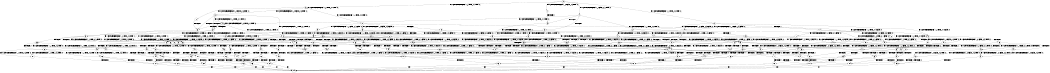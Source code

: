 digraph BCG {
size = "7, 10.5";
center = TRUE;
node [shape = circle];
0 [peripheries = 2];
0 -> 1 [label = "EX !0 !ATOMIC_EXCH_BRANCH (1, +0, FALSE, +0, 3, TRUE) !:0:"];
0 -> 2 [label = "EX !1 !ATOMIC_EXCH_BRANCH (1, +1, TRUE, +0, 2, TRUE) !:0:"];
0 -> 3 [label = "EX !2 !ATOMIC_EXCH_BRANCH (1, +0, TRUE, +0, 1, TRUE) !:0:"];
0 -> 4 [label = "EX !0 !ATOMIC_EXCH_BRANCH (1, +0, FALSE, +0, 3, TRUE) !:0:"];
1 -> 5 [label = "TERMINATE !0"];
2 -> 6 [label = "EX !0 !ATOMIC_EXCH_BRANCH (1, +0, FALSE, +0, 3, FALSE) !:0:"];
2 -> 7 [label = "TERMINATE !1"];
2 -> 8 [label = "EX !2 !ATOMIC_EXCH_BRANCH (1, +0, TRUE, +0, 1, FALSE) !:0:"];
2 -> 9 [label = "EX !0 !ATOMIC_EXCH_BRANCH (1, +0, FALSE, +0, 3, FALSE) !:0:"];
3 -> 10 [label = "EX !0 !ATOMIC_EXCH_BRANCH (1, +0, FALSE, +0, 3, TRUE) !:0:"];
3 -> 11 [label = "EX !1 !ATOMIC_EXCH_BRANCH (1, +1, TRUE, +0, 2, TRUE) !:0:"];
3 -> 12 [label = "EX !0 !ATOMIC_EXCH_BRANCH (1, +0, FALSE, +0, 3, TRUE) !:0:"];
3 -> 3 [label = "EX !2 !ATOMIC_EXCH_BRANCH (1, +0, TRUE, +0, 1, TRUE) !:0:"];
4 -> 5 [label = "TERMINATE !0"];
4 -> 13 [label = "TERMINATE !0"];
4 -> 14 [label = "EX !1 !ATOMIC_EXCH_BRANCH (1, +1, TRUE, +0, 2, TRUE) !:0:"];
4 -> 15 [label = "EX !2 !ATOMIC_EXCH_BRANCH (1, +0, TRUE, +0, 1, TRUE) !:0:"];
5 -> 16 [label = "EX !1 !ATOMIC_EXCH_BRANCH (1, +1, TRUE, +0, 2, TRUE) !:1:"];
6 -> 17 [label = "EX !0 !ATOMIC_EXCH_BRANCH (1, +1, TRUE, +0, 3, FALSE) !:0:"];
7 -> 18 [label = "EX !0 !ATOMIC_EXCH_BRANCH (1, +0, FALSE, +0, 3, FALSE) !:0:"];
7 -> 19 [label = "EX !2 !ATOMIC_EXCH_BRANCH (1, +0, TRUE, +0, 1, FALSE) !:0:"];
7 -> 20 [label = "EX !0 !ATOMIC_EXCH_BRANCH (1, +0, FALSE, +0, 3, FALSE) !:0:"];
8 -> 21 [label = "EX !0 !ATOMIC_EXCH_BRANCH (1, +0, FALSE, +0, 3, TRUE) !:0:"];
8 -> 22 [label = "TERMINATE !1"];
8 -> 23 [label = "TERMINATE !2"];
8 -> 24 [label = "EX !0 !ATOMIC_EXCH_BRANCH (1, +0, FALSE, +0, 3, TRUE) !:0:"];
9 -> 17 [label = "EX !0 !ATOMIC_EXCH_BRANCH (1, +1, TRUE, +0, 3, FALSE) !:0:"];
9 -> 25 [label = "TERMINATE !1"];
9 -> 26 [label = "EX !2 !ATOMIC_EXCH_BRANCH (1, +0, TRUE, +0, 1, FALSE) !:0:"];
9 -> 27 [label = "EX !0 !ATOMIC_EXCH_BRANCH (1, +1, TRUE, +0, 3, FALSE) !:0:"];
10 -> 28 [label = "TERMINATE !0"];
11 -> 29 [label = "EX !0 !ATOMIC_EXCH_BRANCH (1, +0, FALSE, +0, 3, FALSE) !:0:"];
11 -> 30 [label = "TERMINATE !1"];
11 -> 31 [label = "EX !0 !ATOMIC_EXCH_BRANCH (1, +0, FALSE, +0, 3, FALSE) !:0:"];
11 -> 8 [label = "EX !2 !ATOMIC_EXCH_BRANCH (1, +0, TRUE, +0, 1, FALSE) !:0:"];
12 -> 28 [label = "TERMINATE !0"];
12 -> 32 [label = "TERMINATE !0"];
12 -> 33 [label = "EX !1 !ATOMIC_EXCH_BRANCH (1, +1, TRUE, +0, 2, TRUE) !:0:"];
12 -> 15 [label = "EX !2 !ATOMIC_EXCH_BRANCH (1, +0, TRUE, +0, 1, TRUE) !:0:"];
13 -> 16 [label = "EX !1 !ATOMIC_EXCH_BRANCH (1, +1, TRUE, +0, 2, TRUE) !:1:"];
13 -> 34 [label = "EX !2 !ATOMIC_EXCH_BRANCH (1, +0, TRUE, +0, 1, TRUE) !:1:"];
13 -> 35 [label = "EX !1 !ATOMIC_EXCH_BRANCH (1, +1, TRUE, +0, 2, TRUE) !:1:"];
14 -> 36 [label = "TERMINATE !0"];
14 -> 37 [label = "TERMINATE !1"];
14 -> 38 [label = "TERMINATE !0"];
14 -> 39 [label = "EX !2 !ATOMIC_EXCH_BRANCH (1, +0, TRUE, +0, 1, FALSE) !:0:"];
15 -> 28 [label = "TERMINATE !0"];
15 -> 32 [label = "TERMINATE !0"];
15 -> 33 [label = "EX !1 !ATOMIC_EXCH_BRANCH (1, +1, TRUE, +0, 2, TRUE) !:0:"];
15 -> 15 [label = "EX !2 !ATOMIC_EXCH_BRANCH (1, +0, TRUE, +0, 1, TRUE) !:0:"];
16 -> 40 [label = "TERMINATE !1"];
17 -> 36 [label = "TERMINATE !0"];
18 -> 41 [label = "EX !0 !ATOMIC_EXCH_BRANCH (1, +1, TRUE, +0, 3, FALSE) !:0:"];
19 -> 42 [label = "EX !0 !ATOMIC_EXCH_BRANCH (1, +0, FALSE, +0, 3, TRUE) !:0:"];
19 -> 43 [label = "TERMINATE !2"];
19 -> 44 [label = "EX !0 !ATOMIC_EXCH_BRANCH (1, +0, FALSE, +0, 3, TRUE) !:0:"];
20 -> 41 [label = "EX !0 !ATOMIC_EXCH_BRANCH (1, +1, TRUE, +0, 3, FALSE) !:0:"];
20 -> 45 [label = "EX !2 !ATOMIC_EXCH_BRANCH (1, +0, TRUE, +0, 1, FALSE) !:0:"];
20 -> 46 [label = "EX !0 !ATOMIC_EXCH_BRANCH (1, +1, TRUE, +0, 3, FALSE) !:0:"];
21 -> 47 [label = "TERMINATE !0"];
22 -> 42 [label = "EX !0 !ATOMIC_EXCH_BRANCH (1, +0, FALSE, +0, 3, TRUE) !:0:"];
22 -> 43 [label = "TERMINATE !2"];
22 -> 44 [label = "EX !0 !ATOMIC_EXCH_BRANCH (1, +0, FALSE, +0, 3, TRUE) !:0:"];
23 -> 48 [label = "EX !0 !ATOMIC_EXCH_BRANCH (1, +0, FALSE, +0, 3, TRUE) !:0:"];
23 -> 49 [label = "TERMINATE !1"];
23 -> 50 [label = "EX !0 !ATOMIC_EXCH_BRANCH (1, +0, FALSE, +0, 3, TRUE) !:0:"];
24 -> 47 [label = "TERMINATE !0"];
24 -> 51 [label = "TERMINATE !1"];
24 -> 52 [label = "TERMINATE !2"];
24 -> 53 [label = "TERMINATE !0"];
25 -> 41 [label = "EX !0 !ATOMIC_EXCH_BRANCH (1, +1, TRUE, +0, 3, FALSE) !:0:"];
25 -> 45 [label = "EX !2 !ATOMIC_EXCH_BRANCH (1, +0, TRUE, +0, 1, FALSE) !:0:"];
25 -> 46 [label = "EX !0 !ATOMIC_EXCH_BRANCH (1, +1, TRUE, +0, 3, FALSE) !:0:"];
26 -> 54 [label = "EX !0 !ATOMIC_EXCH_BRANCH (1, +1, TRUE, +0, 3, TRUE) !:0:"];
26 -> 55 [label = "TERMINATE !1"];
26 -> 56 [label = "TERMINATE !2"];
26 -> 57 [label = "EX !0 !ATOMIC_EXCH_BRANCH (1, +1, TRUE, +0, 3, TRUE) !:0:"];
27 -> 36 [label = "TERMINATE !0"];
27 -> 37 [label = "TERMINATE !1"];
27 -> 38 [label = "TERMINATE !0"];
27 -> 39 [label = "EX !2 !ATOMIC_EXCH_BRANCH (1, +0, TRUE, +0, 1, FALSE) !:0:"];
28 -> 58 [label = "EX !1 !ATOMIC_EXCH_BRANCH (1, +1, TRUE, +0, 2, TRUE) !:1:"];
29 -> 59 [label = "EX !0 !ATOMIC_EXCH_BRANCH (1, +1, TRUE, +0, 3, FALSE) !:0:"];
30 -> 60 [label = "EX !0 !ATOMIC_EXCH_BRANCH (1, +0, FALSE, +0, 3, FALSE) !:0:"];
30 -> 61 [label = "EX !0 !ATOMIC_EXCH_BRANCH (1, +0, FALSE, +0, 3, FALSE) !:0:"];
30 -> 19 [label = "EX !2 !ATOMIC_EXCH_BRANCH (1, +0, TRUE, +0, 1, FALSE) !:0:"];
31 -> 59 [label = "EX !0 !ATOMIC_EXCH_BRANCH (1, +1, TRUE, +0, 3, FALSE) !:0:"];
31 -> 62 [label = "TERMINATE !1"];
31 -> 26 [label = "EX !2 !ATOMIC_EXCH_BRANCH (1, +0, TRUE, +0, 1, FALSE) !:0:"];
31 -> 63 [label = "EX !0 !ATOMIC_EXCH_BRANCH (1, +1, TRUE, +0, 3, FALSE) !:0:"];
32 -> 58 [label = "EX !1 !ATOMIC_EXCH_BRANCH (1, +1, TRUE, +0, 2, TRUE) !:1:"];
32 -> 64 [label = "EX !1 !ATOMIC_EXCH_BRANCH (1, +1, TRUE, +0, 2, TRUE) !:1:"];
32 -> 34 [label = "EX !2 !ATOMIC_EXCH_BRANCH (1, +0, TRUE, +0, 1, TRUE) !:1:"];
33 -> 65 [label = "TERMINATE !0"];
33 -> 66 [label = "TERMINATE !1"];
33 -> 67 [label = "TERMINATE !0"];
33 -> 39 [label = "EX !2 !ATOMIC_EXCH_BRANCH (1, +0, TRUE, +0, 1, FALSE) !:0:"];
34 -> 58 [label = "EX !1 !ATOMIC_EXCH_BRANCH (1, +1, TRUE, +0, 2, TRUE) !:1:"];
34 -> 64 [label = "EX !1 !ATOMIC_EXCH_BRANCH (1, +1, TRUE, +0, 2, TRUE) !:1:"];
34 -> 34 [label = "EX !2 !ATOMIC_EXCH_BRANCH (1, +0, TRUE, +0, 1, TRUE) !:1:"];
35 -> 40 [label = "TERMINATE !1"];
35 -> 68 [label = "TERMINATE !1"];
35 -> 69 [label = "EX !2 !ATOMIC_EXCH_BRANCH (1, +0, TRUE, +0, 1, FALSE) !:1:"];
36 -> 40 [label = "TERMINATE !1"];
37 -> 70 [label = "TERMINATE !0"];
37 -> 71 [label = "TERMINATE !0"];
37 -> 72 [label = "EX !2 !ATOMIC_EXCH_BRANCH (1, +0, TRUE, +0, 1, FALSE) !:0:"];
38 -> 40 [label = "TERMINATE !1"];
38 -> 68 [label = "TERMINATE !1"];
38 -> 69 [label = "EX !2 !ATOMIC_EXCH_BRANCH (1, +0, TRUE, +0, 1, FALSE) !:1:"];
39 -> 47 [label = "TERMINATE !0"];
39 -> 51 [label = "TERMINATE !1"];
39 -> 52 [label = "TERMINATE !2"];
39 -> 53 [label = "TERMINATE !0"];
40 -> 73 [label = "EX !2 !ATOMIC_EXCH_BRANCH (1, +0, TRUE, +0, 1, FALSE) !:2:"];
41 -> 70 [label = "TERMINATE !0"];
42 -> 74 [label = "TERMINATE !0"];
43 -> 75 [label = "EX !0 !ATOMIC_EXCH_BRANCH (1, +0, FALSE, +0, 3, TRUE) !:0:"];
43 -> 76 [label = "EX !0 !ATOMIC_EXCH_BRANCH (1, +0, FALSE, +0, 3, TRUE) !:0:"];
44 -> 74 [label = "TERMINATE !0"];
44 -> 77 [label = "TERMINATE !2"];
44 -> 78 [label = "TERMINATE !0"];
45 -> 79 [label = "EX !0 !ATOMIC_EXCH_BRANCH (1, +1, TRUE, +0, 3, TRUE) !:0:"];
45 -> 80 [label = "TERMINATE !2"];
45 -> 81 [label = "EX !0 !ATOMIC_EXCH_BRANCH (1, +1, TRUE, +0, 3, TRUE) !:0:"];
46 -> 70 [label = "TERMINATE !0"];
46 -> 71 [label = "TERMINATE !0"];
46 -> 72 [label = "EX !2 !ATOMIC_EXCH_BRANCH (1, +0, TRUE, +0, 1, FALSE) !:0:"];
47 -> 82 [label = "TERMINATE !2"];
48 -> 83 [label = "TERMINATE !0"];
49 -> 75 [label = "EX !0 !ATOMIC_EXCH_BRANCH (1, +0, FALSE, +0, 3, TRUE) !:0:"];
49 -> 76 [label = "EX !0 !ATOMIC_EXCH_BRANCH (1, +0, FALSE, +0, 3, TRUE) !:0:"];
50 -> 83 [label = "TERMINATE !0"];
50 -> 84 [label = "TERMINATE !1"];
50 -> 85 [label = "TERMINATE !0"];
51 -> 74 [label = "TERMINATE !0"];
51 -> 77 [label = "TERMINATE !2"];
51 -> 78 [label = "TERMINATE !0"];
52 -> 83 [label = "TERMINATE !0"];
52 -> 84 [label = "TERMINATE !1"];
52 -> 85 [label = "TERMINATE !0"];
53 -> 82 [label = "TERMINATE !2"];
53 -> 86 [label = "TERMINATE !1"];
53 -> 87 [label = "TERMINATE !2"];
54 -> 88 [label = "TERMINATE !0"];
55 -> 79 [label = "EX !0 !ATOMIC_EXCH_BRANCH (1, +1, TRUE, +0, 3, TRUE) !:0:"];
55 -> 80 [label = "TERMINATE !2"];
55 -> 81 [label = "EX !0 !ATOMIC_EXCH_BRANCH (1, +1, TRUE, +0, 3, TRUE) !:0:"];
56 -> 89 [label = "EX !0 !ATOMIC_EXCH_BRANCH (1, +1, TRUE, +0, 3, TRUE) !:0:"];
56 -> 90 [label = "TERMINATE !1"];
56 -> 91 [label = "EX !0 !ATOMIC_EXCH_BRANCH (1, +1, TRUE, +0, 3, TRUE) !:0:"];
57 -> 88 [label = "TERMINATE !0"];
57 -> 92 [label = "TERMINATE !1"];
57 -> 93 [label = "TERMINATE !2"];
57 -> 94 [label = "TERMINATE !0"];
58 -> 95 [label = "TERMINATE !1"];
59 -> 65 [label = "TERMINATE !0"];
60 -> 96 [label = "EX !0 !ATOMIC_EXCH_BRANCH (1, +1, TRUE, +0, 3, FALSE) !:0:"];
61 -> 96 [label = "EX !0 !ATOMIC_EXCH_BRANCH (1, +1, TRUE, +0, 3, FALSE) !:0:"];
61 -> 45 [label = "EX !2 !ATOMIC_EXCH_BRANCH (1, +0, TRUE, +0, 1, FALSE) !:0:"];
61 -> 97 [label = "EX !0 !ATOMIC_EXCH_BRANCH (1, +1, TRUE, +0, 3, FALSE) !:0:"];
62 -> 96 [label = "EX !0 !ATOMIC_EXCH_BRANCH (1, +1, TRUE, +0, 3, FALSE) !:0:"];
62 -> 45 [label = "EX !2 !ATOMIC_EXCH_BRANCH (1, +0, TRUE, +0, 1, FALSE) !:0:"];
62 -> 97 [label = "EX !0 !ATOMIC_EXCH_BRANCH (1, +1, TRUE, +0, 3, FALSE) !:0:"];
63 -> 65 [label = "TERMINATE !0"];
63 -> 66 [label = "TERMINATE !1"];
63 -> 67 [label = "TERMINATE !0"];
63 -> 39 [label = "EX !2 !ATOMIC_EXCH_BRANCH (1, +0, TRUE, +0, 1, FALSE) !:0:"];
64 -> 95 [label = "TERMINATE !1"];
64 -> 98 [label = "TERMINATE !1"];
64 -> 69 [label = "EX !2 !ATOMIC_EXCH_BRANCH (1, +0, TRUE, +0, 1, FALSE) !:1:"];
65 -> 95 [label = "TERMINATE !1"];
66 -> 99 [label = "TERMINATE !0"];
66 -> 100 [label = "TERMINATE !0"];
66 -> 72 [label = "EX !2 !ATOMIC_EXCH_BRANCH (1, +0, TRUE, +0, 1, FALSE) !:0:"];
67 -> 95 [label = "TERMINATE !1"];
67 -> 98 [label = "TERMINATE !1"];
67 -> 69 [label = "EX !2 !ATOMIC_EXCH_BRANCH (1, +0, TRUE, +0, 1, FALSE) !:1:"];
68 -> 73 [label = "EX !2 !ATOMIC_EXCH_BRANCH (1, +0, TRUE, +0, 1, FALSE) !:2:"];
68 -> 101 [label = "EX !2 !ATOMIC_EXCH_BRANCH (1, +0, TRUE, +0, 1, FALSE) !:2:"];
69 -> 82 [label = "TERMINATE !2"];
69 -> 86 [label = "TERMINATE !1"];
69 -> 87 [label = "TERMINATE !2"];
70 -> 73 [label = "EX !2 !ATOMIC_EXCH_BRANCH (1, +0, TRUE, +0, 1, FALSE) !:2:"];
71 -> 73 [label = "EX !2 !ATOMIC_EXCH_BRANCH (1, +0, TRUE, +0, 1, FALSE) !:2:"];
71 -> 101 [label = "EX !2 !ATOMIC_EXCH_BRANCH (1, +0, TRUE, +0, 1, FALSE) !:2:"];
72 -> 74 [label = "TERMINATE !0"];
72 -> 77 [label = "TERMINATE !2"];
72 -> 78 [label = "TERMINATE !0"];
73 -> 102 [label = "TERMINATE !2"];
74 -> 102 [label = "TERMINATE !2"];
75 -> 103 [label = "TERMINATE !0"];
76 -> 103 [label = "TERMINATE !0"];
76 -> 104 [label = "TERMINATE !0"];
77 -> 103 [label = "TERMINATE !0"];
77 -> 104 [label = "TERMINATE !0"];
78 -> 102 [label = "TERMINATE !2"];
78 -> 105 [label = "TERMINATE !2"];
79 -> 106 [label = "TERMINATE !0"];
80 -> 107 [label = "EX !0 !ATOMIC_EXCH_BRANCH (1, +1, TRUE, +0, 3, TRUE) !:0:"];
80 -> 108 [label = "EX !0 !ATOMIC_EXCH_BRANCH (1, +1, TRUE, +0, 3, TRUE) !:0:"];
81 -> 106 [label = "TERMINATE !0"];
81 -> 109 [label = "TERMINATE !2"];
81 -> 110 [label = "TERMINATE !0"];
82 -> 111 [label = "TERMINATE !1"];
83 -> 111 [label = "TERMINATE !1"];
84 -> 103 [label = "TERMINATE !0"];
84 -> 104 [label = "TERMINATE !0"];
85 -> 111 [label = "TERMINATE !1"];
85 -> 112 [label = "TERMINATE !1"];
86 -> 102 [label = "TERMINATE !2"];
86 -> 105 [label = "TERMINATE !2"];
87 -> 111 [label = "TERMINATE !1"];
87 -> 112 [label = "TERMINATE !1"];
88 -> 113 [label = "TERMINATE !2"];
89 -> 114 [label = "TERMINATE !0"];
90 -> 107 [label = "EX !0 !ATOMIC_EXCH_BRANCH (1, +1, TRUE, +0, 3, TRUE) !:0:"];
90 -> 108 [label = "EX !0 !ATOMIC_EXCH_BRANCH (1, +1, TRUE, +0, 3, TRUE) !:0:"];
91 -> 114 [label = "TERMINATE !0"];
91 -> 115 [label = "TERMINATE !1"];
91 -> 116 [label = "TERMINATE !0"];
92 -> 106 [label = "TERMINATE !0"];
92 -> 109 [label = "TERMINATE !2"];
92 -> 110 [label = "TERMINATE !0"];
93 -> 114 [label = "TERMINATE !0"];
93 -> 115 [label = "TERMINATE !1"];
93 -> 116 [label = "TERMINATE !0"];
94 -> 113 [label = "TERMINATE !2"];
94 -> 117 [label = "TERMINATE !1"];
94 -> 118 [label = "TERMINATE !2"];
95 -> 73 [label = "EX !2 !ATOMIC_EXCH_BRANCH (1, +0, TRUE, +0, 1, FALSE) !:2:"];
96 -> 99 [label = "TERMINATE !0"];
97 -> 99 [label = "TERMINATE !0"];
97 -> 100 [label = "TERMINATE !0"];
97 -> 72 [label = "EX !2 !ATOMIC_EXCH_BRANCH (1, +0, TRUE, +0, 1, FALSE) !:0:"];
98 -> 73 [label = "EX !2 !ATOMIC_EXCH_BRANCH (1, +0, TRUE, +0, 1, FALSE) !:2:"];
98 -> 101 [label = "EX !2 !ATOMIC_EXCH_BRANCH (1, +0, TRUE, +0, 1, FALSE) !:2:"];
99 -> 73 [label = "EX !2 !ATOMIC_EXCH_BRANCH (1, +0, TRUE, +0, 1, FALSE) !:2:"];
100 -> 73 [label = "EX !2 !ATOMIC_EXCH_BRANCH (1, +0, TRUE, +0, 1, FALSE) !:2:"];
100 -> 101 [label = "EX !2 !ATOMIC_EXCH_BRANCH (1, +0, TRUE, +0, 1, FALSE) !:2:"];
101 -> 102 [label = "TERMINATE !2"];
101 -> 105 [label = "TERMINATE !2"];
102 -> 119 [label = "exit"];
103 -> 119 [label = "exit"];
104 -> 119 [label = "exit"];
105 -> 119 [label = "exit"];
106 -> 120 [label = "TERMINATE !2"];
107 -> 121 [label = "TERMINATE !0"];
108 -> 121 [label = "TERMINATE !0"];
108 -> 122 [label = "TERMINATE !0"];
109 -> 121 [label = "TERMINATE !0"];
109 -> 122 [label = "TERMINATE !0"];
110 -> 120 [label = "TERMINATE !2"];
110 -> 123 [label = "TERMINATE !2"];
111 -> 119 [label = "exit"];
112 -> 119 [label = "exit"];
113 -> 124 [label = "TERMINATE !1"];
114 -> 124 [label = "TERMINATE !1"];
115 -> 121 [label = "TERMINATE !0"];
115 -> 122 [label = "TERMINATE !0"];
116 -> 124 [label = "TERMINATE !1"];
116 -> 125 [label = "TERMINATE !1"];
117 -> 120 [label = "TERMINATE !2"];
117 -> 123 [label = "TERMINATE !2"];
118 -> 124 [label = "TERMINATE !1"];
118 -> 125 [label = "TERMINATE !1"];
120 -> 119 [label = "exit"];
121 -> 119 [label = "exit"];
122 -> 119 [label = "exit"];
123 -> 119 [label = "exit"];
124 -> 119 [label = "exit"];
125 -> 119 [label = "exit"];
}
